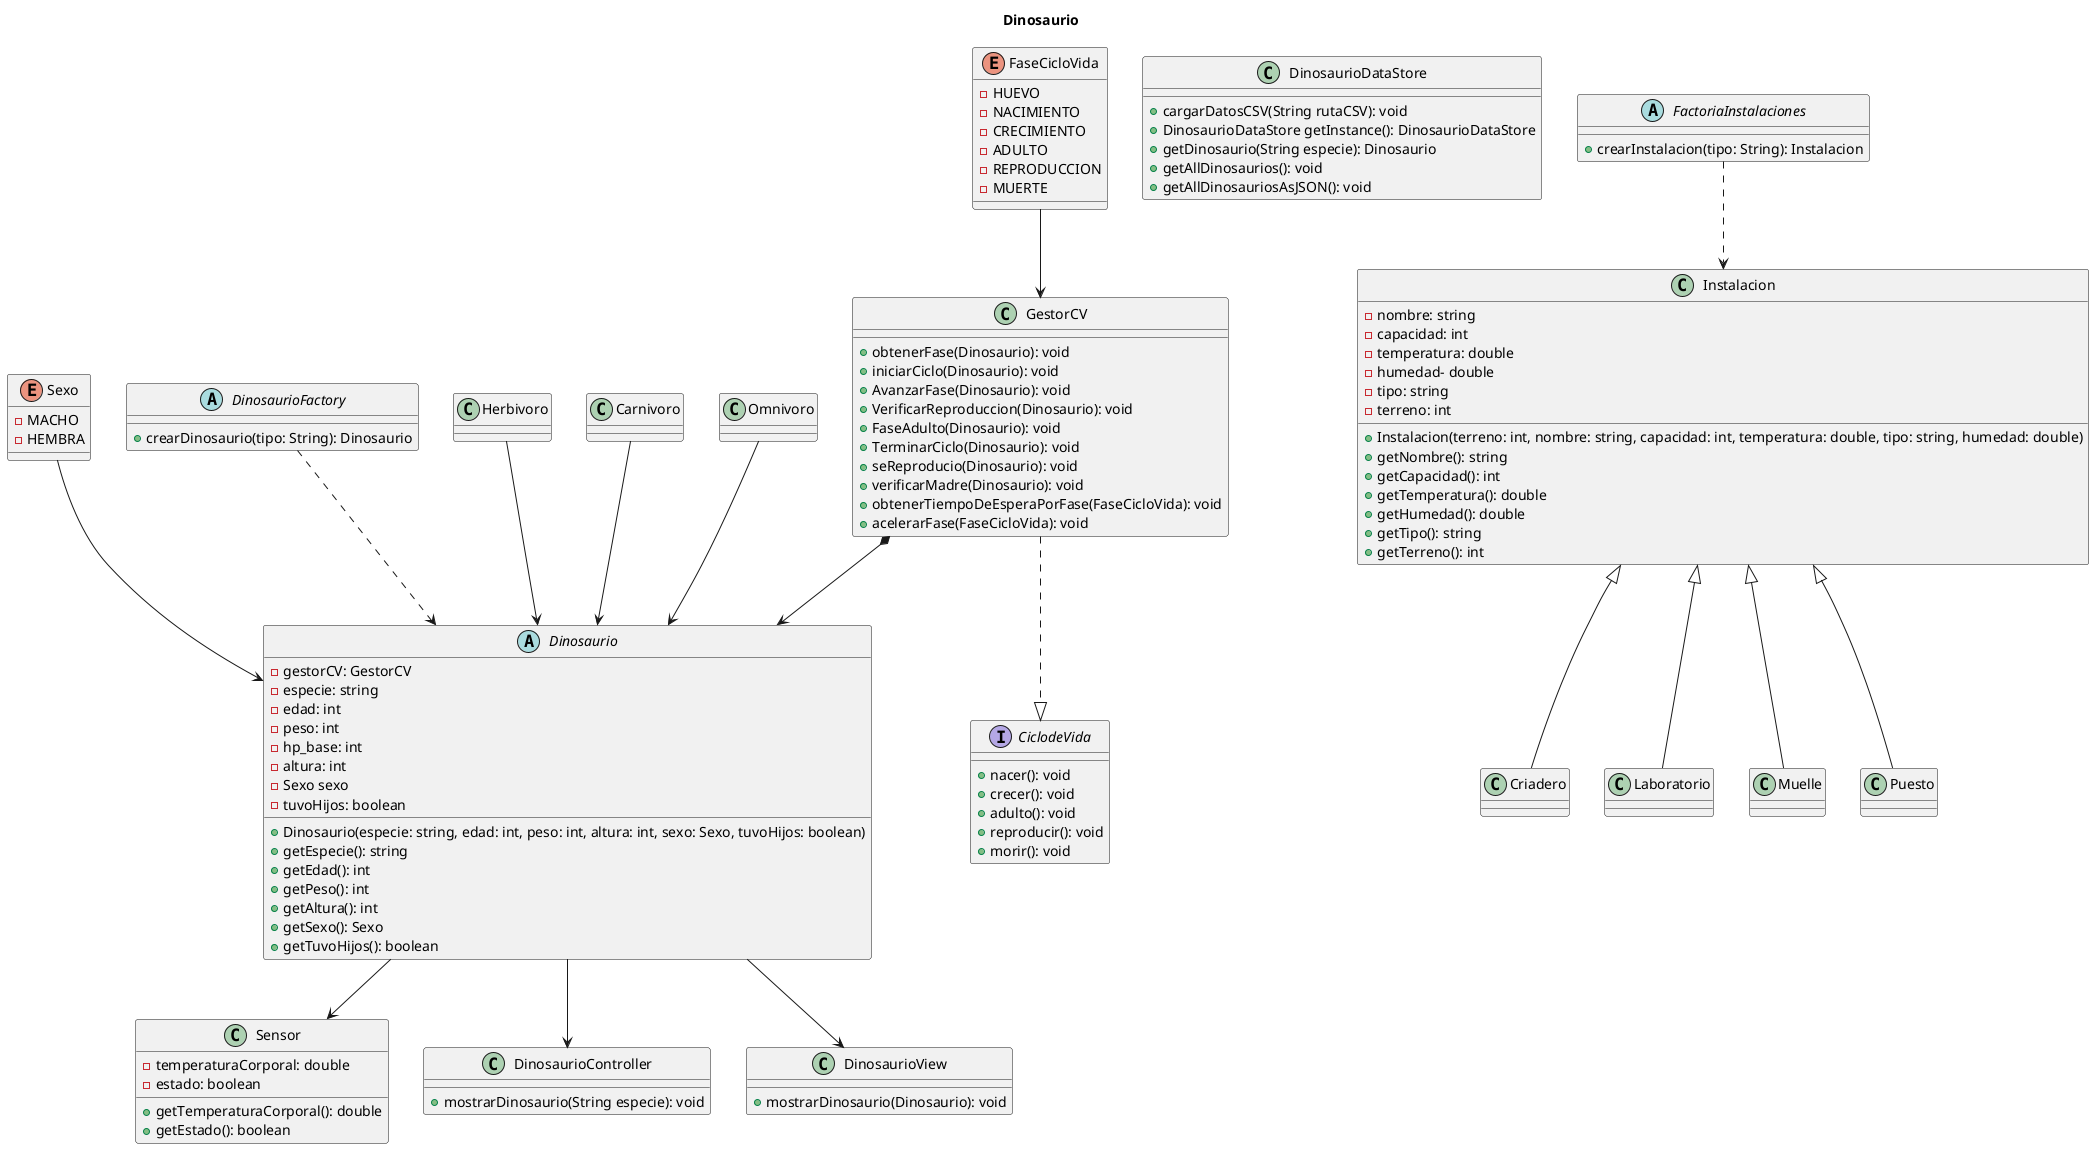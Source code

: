 @startuml
'https://plantuml.com/class-diagram
title Dinosaurio

abstract class Dinosaurio{
    -gestorCV: GestorCV
    -especie: string
    -edad: int
    -peso: int
    -hp_base: int
    -altura: int
    -Sexo sexo
    -tuvoHijos: boolean
    +Dinosaurio(especie: string, edad: int, peso: int, altura: int, sexo: Sexo, tuvoHijos: boolean)
    +getEspecie(): string
    +getEdad(): int
    +getPeso(): int
    +getAltura(): int
    +getSexo(): Sexo
    +getTuvoHijos(): boolean
}
enum Sexo{
    -MACHO
    -HEMBRA
}

class Sensor{
    -temperaturaCorporal: double
    -estado: boolean
    +getTemperaturaCorporal(): double
    +getEstado(): boolean
}
class DinosaurioController{
    +mostrarDinosaurio(String especie): void
}
class DinosaurioDataStore{
    +cargarDatosCSV(String rutaCSV): void
    +DinosaurioDataStore getInstance(): DinosaurioDataStore
    +getDinosaurio(String especie): Dinosaurio
    +getAllDinosaurios(): void
    +getAllDinosauriosAsJSON(): void
}
class DinosaurioView{
    +mostrarDinosaurio(Dinosaurio): void
}

abstract class DinosaurioFactory{
    +crearDinosaurio(tipo: String): Dinosaurio
}

abstract class FactoriaInstalaciones{
    +crearInstalacion(tipo: String): Instalacion
}

class Instalacion{
    -nombre: string
    -capacidad: int
    -temperatura: double
    -humedad- double
    -tipo: string
    -terreno: int
    +Instalacion(terreno: int, nombre: string, capacidad: int, temperatura: double, tipo: string, humedad: double)
    +getNombre(): string
    +getCapacidad(): int
    +getTemperatura(): double
    +getHumedad(): double
    +getTipo(): string
    +getTerreno(): int
}

class Criadero extends Instalacion{}
class Laboratorio extends Instalacion{}
class Muelle extends Instalacion{}
class Puesto extends Instalacion{}

interface CiclodeVida{
    +nacer(): void
    +crecer(): void
    +adulto(): void
    +reproducir(): void
    +morir(): void
}

class GestorCV{
    +obtenerFase(Dinosaurio): void
    +iniciarCiclo(Dinosaurio): void
    +AvanzarFase(Dinosaurio): void
    +VerificarReproduccion(Dinosaurio): void
    +FaseAdulto(Dinosaurio): void
    +TerminarCiclo(Dinosaurio): void
    +seReproducio(Dinosaurio): void
    +verificarMadre(Dinosaurio): void
    +obtenerTiempoDeEsperaPorFase(FaseCicloVida): void
    +acelerarFase(FaseCicloVida): void
}

enum FaseCicloVida{
    -HUEVO
    -NACIMIENTO
    -CRECIMIENTO
    -ADULTO
    -REPRODUCCION
    -MUERTE
}
Dinosaurio -->  Sensor
Sexo --> Dinosaurio
GestorCV *--> Dinosaurio
Herbivoro --> Dinosaurio
Carnivoro --> Dinosaurio
Omnivoro --> Dinosaurio
GestorCV ..|> CiclodeVida
DinosaurioFactory ..> Dinosaurio
FactoriaInstalaciones ..> Instalacion
Dinosaurio --> DinosaurioController
Dinosaurio --> DinosaurioView
FaseCicloVida --> GestorCV

@enduml
